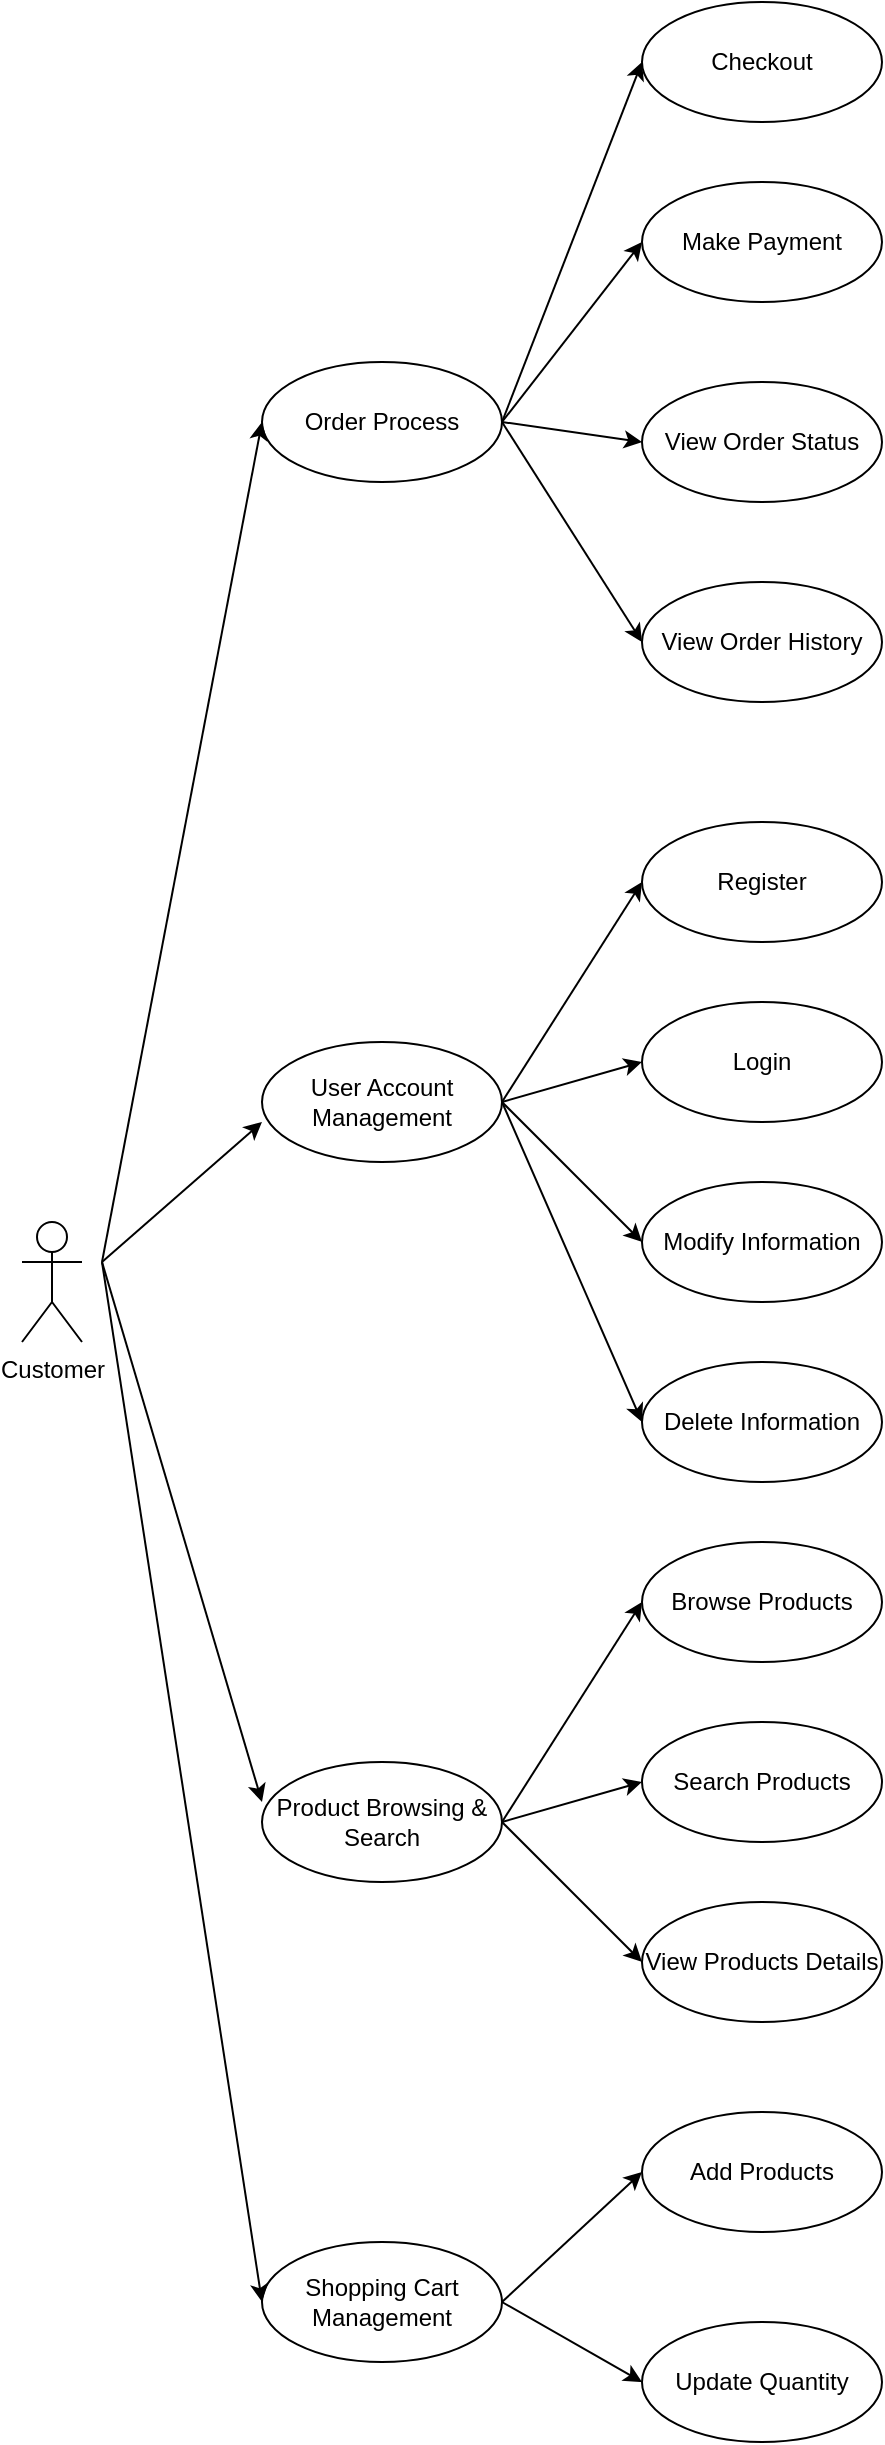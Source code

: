 <mxfile version="28.2.7">
  <diagram name="第 1 页" id="5tmi4NVUM94QzdLevHIa">
    <mxGraphModel dx="898" dy="1796" grid="1" gridSize="10" guides="1" tooltips="1" connect="1" arrows="1" fold="1" page="1" pageScale="1" pageWidth="827" pageHeight="1169" math="0" shadow="0">
      <root>
        <mxCell id="0" />
        <mxCell id="1" parent="0" />
        <mxCell id="ss7uMcTM0WsY_Quo1U8N-1" value="Customer" style="shape=umlActor;verticalLabelPosition=bottom;verticalAlign=top;html=1;outlineConnect=0;" vertex="1" parent="1">
          <mxGeometry x="80" y="140" width="30" height="60" as="geometry" />
        </mxCell>
        <mxCell id="ss7uMcTM0WsY_Quo1U8N-2" value="User Account Management" style="ellipse;whiteSpace=wrap;html=1;" vertex="1" parent="1">
          <mxGeometry x="200" y="50" width="120" height="60" as="geometry" />
        </mxCell>
        <mxCell id="ss7uMcTM0WsY_Quo1U8N-3" value="Register" style="ellipse;whiteSpace=wrap;html=1;" vertex="1" parent="1">
          <mxGeometry x="390" y="-60" width="120" height="60" as="geometry" />
        </mxCell>
        <mxCell id="ss7uMcTM0WsY_Quo1U8N-4" value="Login" style="ellipse;whiteSpace=wrap;html=1;" vertex="1" parent="1">
          <mxGeometry x="390" y="30" width="120" height="60" as="geometry" />
        </mxCell>
        <mxCell id="ss7uMcTM0WsY_Quo1U8N-5" value="Modify Information" style="ellipse;whiteSpace=wrap;html=1;" vertex="1" parent="1">
          <mxGeometry x="390" y="120" width="120" height="60" as="geometry" />
        </mxCell>
        <mxCell id="ss7uMcTM0WsY_Quo1U8N-6" value="Delete Information" style="ellipse;whiteSpace=wrap;html=1;" vertex="1" parent="1">
          <mxGeometry x="390" y="210" width="120" height="60" as="geometry" />
        </mxCell>
        <mxCell id="ss7uMcTM0WsY_Quo1U8N-8" value="Product Browsing &amp;amp; Search" style="ellipse;whiteSpace=wrap;html=1;" vertex="1" parent="1">
          <mxGeometry x="200" y="410" width="120" height="60" as="geometry" />
        </mxCell>
        <mxCell id="ss7uMcTM0WsY_Quo1U8N-9" value="Browse Products" style="ellipse;whiteSpace=wrap;html=1;" vertex="1" parent="1">
          <mxGeometry x="390" y="300" width="120" height="60" as="geometry" />
        </mxCell>
        <mxCell id="ss7uMcTM0WsY_Quo1U8N-10" value="Search Products" style="ellipse;whiteSpace=wrap;html=1;" vertex="1" parent="1">
          <mxGeometry x="390" y="390" width="120" height="60" as="geometry" />
        </mxCell>
        <mxCell id="ss7uMcTM0WsY_Quo1U8N-11" value="View Products Details" style="ellipse;whiteSpace=wrap;html=1;" vertex="1" parent="1">
          <mxGeometry x="390" y="480" width="120" height="60" as="geometry" />
        </mxCell>
        <mxCell id="ss7uMcTM0WsY_Quo1U8N-12" value="" style="endArrow=classic;html=1;rounded=0;" edge="1" parent="1">
          <mxGeometry width="50" height="50" relative="1" as="geometry">
            <mxPoint x="120" y="160" as="sourcePoint" />
            <mxPoint x="200" y="90" as="targetPoint" />
          </mxGeometry>
        </mxCell>
        <mxCell id="ss7uMcTM0WsY_Quo1U8N-13" value="" style="endArrow=classic;html=1;rounded=0;" edge="1" parent="1">
          <mxGeometry width="50" height="50" relative="1" as="geometry">
            <mxPoint x="120" y="160" as="sourcePoint" />
            <mxPoint x="200" y="430" as="targetPoint" />
          </mxGeometry>
        </mxCell>
        <mxCell id="ss7uMcTM0WsY_Quo1U8N-14" value="" style="endArrow=classic;html=1;rounded=0;exitX=1;exitY=0.5;exitDx=0;exitDy=0;entryX=0;entryY=0.5;entryDx=0;entryDy=0;" edge="1" parent="1" source="ss7uMcTM0WsY_Quo1U8N-2" target="ss7uMcTM0WsY_Quo1U8N-3">
          <mxGeometry width="50" height="50" relative="1" as="geometry">
            <mxPoint x="330" y="40" as="sourcePoint" />
            <mxPoint x="380" y="-10" as="targetPoint" />
          </mxGeometry>
        </mxCell>
        <mxCell id="ss7uMcTM0WsY_Quo1U8N-15" value="" style="endArrow=classic;html=1;rounded=0;entryX=0;entryY=0.5;entryDx=0;entryDy=0;" edge="1" parent="1" target="ss7uMcTM0WsY_Quo1U8N-4">
          <mxGeometry width="50" height="50" relative="1" as="geometry">
            <mxPoint x="320" y="80" as="sourcePoint" />
            <mxPoint x="440" y="200" as="targetPoint" />
          </mxGeometry>
        </mxCell>
        <mxCell id="ss7uMcTM0WsY_Quo1U8N-16" value="" style="endArrow=classic;html=1;rounded=0;exitX=1;exitY=0.5;exitDx=0;exitDy=0;entryX=0;entryY=0.5;entryDx=0;entryDy=0;" edge="1" parent="1" source="ss7uMcTM0WsY_Quo1U8N-2" target="ss7uMcTM0WsY_Quo1U8N-5">
          <mxGeometry width="50" height="50" relative="1" as="geometry">
            <mxPoint x="390" y="250" as="sourcePoint" />
            <mxPoint x="440" y="200" as="targetPoint" />
          </mxGeometry>
        </mxCell>
        <mxCell id="ss7uMcTM0WsY_Quo1U8N-17" value="" style="endArrow=classic;html=1;rounded=0;exitX=1;exitY=0.5;exitDx=0;exitDy=0;entryX=0;entryY=0.5;entryDx=0;entryDy=0;" edge="1" parent="1" source="ss7uMcTM0WsY_Quo1U8N-2" target="ss7uMcTM0WsY_Quo1U8N-6">
          <mxGeometry width="50" height="50" relative="1" as="geometry">
            <mxPoint x="390" y="250" as="sourcePoint" />
            <mxPoint x="440" y="200" as="targetPoint" />
          </mxGeometry>
        </mxCell>
        <mxCell id="ss7uMcTM0WsY_Quo1U8N-18" value="" style="endArrow=classic;html=1;rounded=0;entryX=0;entryY=0.5;entryDx=0;entryDy=0;exitX=1;exitY=0.5;exitDx=0;exitDy=0;" edge="1" parent="1" source="ss7uMcTM0WsY_Quo1U8N-8" target="ss7uMcTM0WsY_Quo1U8N-9">
          <mxGeometry width="50" height="50" relative="1" as="geometry">
            <mxPoint x="390" y="450" as="sourcePoint" />
            <mxPoint x="440" y="400" as="targetPoint" />
          </mxGeometry>
        </mxCell>
        <mxCell id="ss7uMcTM0WsY_Quo1U8N-19" value="" style="endArrow=classic;html=1;rounded=0;exitX=1;exitY=0.5;exitDx=0;exitDy=0;entryX=0;entryY=0.5;entryDx=0;entryDy=0;" edge="1" parent="1" source="ss7uMcTM0WsY_Quo1U8N-8" target="ss7uMcTM0WsY_Quo1U8N-10">
          <mxGeometry width="50" height="50" relative="1" as="geometry">
            <mxPoint x="390" y="450" as="sourcePoint" />
            <mxPoint x="440" y="400" as="targetPoint" />
          </mxGeometry>
        </mxCell>
        <mxCell id="ss7uMcTM0WsY_Quo1U8N-20" value="" style="endArrow=classic;html=1;rounded=0;exitX=1;exitY=0.5;exitDx=0;exitDy=0;entryX=0;entryY=0.5;entryDx=0;entryDy=0;" edge="1" parent="1" source="ss7uMcTM0WsY_Quo1U8N-8" target="ss7uMcTM0WsY_Quo1U8N-11">
          <mxGeometry width="50" height="50" relative="1" as="geometry">
            <mxPoint x="390" y="450" as="sourcePoint" />
            <mxPoint x="440" y="400" as="targetPoint" />
          </mxGeometry>
        </mxCell>
        <mxCell id="ss7uMcTM0WsY_Quo1U8N-21" value="Shopping Cart Management" style="ellipse;whiteSpace=wrap;html=1;" vertex="1" parent="1">
          <mxGeometry x="200" y="650" width="120" height="60" as="geometry" />
        </mxCell>
        <mxCell id="ss7uMcTM0WsY_Quo1U8N-22" value="Add Products" style="ellipse;whiteSpace=wrap;html=1;" vertex="1" parent="1">
          <mxGeometry x="390" y="585" width="120" height="60" as="geometry" />
        </mxCell>
        <mxCell id="ss7uMcTM0WsY_Quo1U8N-23" value="Update Quantity" style="ellipse;whiteSpace=wrap;html=1;" vertex="1" parent="1">
          <mxGeometry x="390" y="690" width="120" height="60" as="geometry" />
        </mxCell>
        <mxCell id="ss7uMcTM0WsY_Quo1U8N-24" value="" style="endArrow=classic;html=1;rounded=0;entryX=0;entryY=0.5;entryDx=0;entryDy=0;" edge="1" parent="1" target="ss7uMcTM0WsY_Quo1U8N-22">
          <mxGeometry width="50" height="50" relative="1" as="geometry">
            <mxPoint x="320" y="680" as="sourcePoint" />
            <mxPoint x="370" y="630" as="targetPoint" />
          </mxGeometry>
        </mxCell>
        <mxCell id="ss7uMcTM0WsY_Quo1U8N-25" value="" style="endArrow=classic;html=1;rounded=0;exitX=1;exitY=0.5;exitDx=0;exitDy=0;entryX=0;entryY=0.5;entryDx=0;entryDy=0;" edge="1" parent="1" source="ss7uMcTM0WsY_Quo1U8N-21" target="ss7uMcTM0WsY_Quo1U8N-23">
          <mxGeometry width="50" height="50" relative="1" as="geometry">
            <mxPoint x="390" y="650" as="sourcePoint" />
            <mxPoint x="440" y="600" as="targetPoint" />
          </mxGeometry>
        </mxCell>
        <mxCell id="ss7uMcTM0WsY_Quo1U8N-26" value="" style="endArrow=classic;html=1;rounded=0;entryX=0;entryY=0.5;entryDx=0;entryDy=0;" edge="1" parent="1" target="ss7uMcTM0WsY_Quo1U8N-21">
          <mxGeometry width="50" height="50" relative="1" as="geometry">
            <mxPoint x="120" y="160" as="sourcePoint" />
            <mxPoint x="140" y="500" as="targetPoint" />
          </mxGeometry>
        </mxCell>
        <mxCell id="ss7uMcTM0WsY_Quo1U8N-27" value="Order Process" style="ellipse;whiteSpace=wrap;html=1;" vertex="1" parent="1">
          <mxGeometry x="200" y="-290" width="120" height="60" as="geometry" />
        </mxCell>
        <mxCell id="ss7uMcTM0WsY_Quo1U8N-28" value="Checkout" style="ellipse;whiteSpace=wrap;html=1;" vertex="1" parent="1">
          <mxGeometry x="390" y="-470" width="120" height="60" as="geometry" />
        </mxCell>
        <mxCell id="ss7uMcTM0WsY_Quo1U8N-29" value="Make Payment" style="ellipse;whiteSpace=wrap;html=1;" vertex="1" parent="1">
          <mxGeometry x="390" y="-380" width="120" height="60" as="geometry" />
        </mxCell>
        <mxCell id="ss7uMcTM0WsY_Quo1U8N-30" value="View Order Status" style="ellipse;whiteSpace=wrap;html=1;" vertex="1" parent="1">
          <mxGeometry x="390" y="-280" width="120" height="60" as="geometry" />
        </mxCell>
        <mxCell id="ss7uMcTM0WsY_Quo1U8N-31" value="View Order History" style="ellipse;whiteSpace=wrap;html=1;" vertex="1" parent="1">
          <mxGeometry x="390" y="-180" width="120" height="60" as="geometry" />
        </mxCell>
        <mxCell id="ss7uMcTM0WsY_Quo1U8N-32" value="" style="endArrow=classic;html=1;rounded=0;entryX=0;entryY=0.5;entryDx=0;entryDy=0;" edge="1" parent="1" target="ss7uMcTM0WsY_Quo1U8N-28">
          <mxGeometry width="50" height="50" relative="1" as="geometry">
            <mxPoint x="320" y="-260" as="sourcePoint" />
            <mxPoint x="370" y="-310" as="targetPoint" />
          </mxGeometry>
        </mxCell>
        <mxCell id="ss7uMcTM0WsY_Quo1U8N-33" value="" style="endArrow=classic;html=1;rounded=0;exitX=1;exitY=0.5;exitDx=0;exitDy=0;entryX=0;entryY=0.5;entryDx=0;entryDy=0;" edge="1" parent="1" source="ss7uMcTM0WsY_Quo1U8N-27" target="ss7uMcTM0WsY_Quo1U8N-29">
          <mxGeometry width="50" height="50" relative="1" as="geometry">
            <mxPoint x="390" y="-150" as="sourcePoint" />
            <mxPoint x="440" y="-200" as="targetPoint" />
          </mxGeometry>
        </mxCell>
        <mxCell id="ss7uMcTM0WsY_Quo1U8N-34" value="" style="endArrow=classic;html=1;rounded=0;exitX=1;exitY=0.5;exitDx=0;exitDy=0;entryX=0;entryY=0.5;entryDx=0;entryDy=0;" edge="1" parent="1" source="ss7uMcTM0WsY_Quo1U8N-27" target="ss7uMcTM0WsY_Quo1U8N-30">
          <mxGeometry width="50" height="50" relative="1" as="geometry">
            <mxPoint x="390" y="-150" as="sourcePoint" />
            <mxPoint x="440" y="-200" as="targetPoint" />
          </mxGeometry>
        </mxCell>
        <mxCell id="ss7uMcTM0WsY_Quo1U8N-35" value="" style="endArrow=classic;html=1;rounded=0;exitX=1;exitY=0.5;exitDx=0;exitDy=0;entryX=0;entryY=0.5;entryDx=0;entryDy=0;" edge="1" parent="1" source="ss7uMcTM0WsY_Quo1U8N-27" target="ss7uMcTM0WsY_Quo1U8N-31">
          <mxGeometry width="50" height="50" relative="1" as="geometry">
            <mxPoint x="390" y="-150" as="sourcePoint" />
            <mxPoint x="440" y="-200" as="targetPoint" />
          </mxGeometry>
        </mxCell>
        <mxCell id="ss7uMcTM0WsY_Quo1U8N-36" value="" style="endArrow=classic;html=1;rounded=0;entryX=0;entryY=0.5;entryDx=0;entryDy=0;" edge="1" parent="1" target="ss7uMcTM0WsY_Quo1U8N-27">
          <mxGeometry width="50" height="50" relative="1" as="geometry">
            <mxPoint x="120" y="160" as="sourcePoint" />
            <mxPoint x="440" y="-100" as="targetPoint" />
          </mxGeometry>
        </mxCell>
      </root>
    </mxGraphModel>
  </diagram>
</mxfile>
